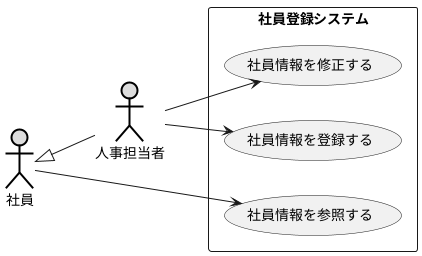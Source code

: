 @startuml 盛岡システム（株）
left to right direction
actor 人事担当者#DDDDDD;line:black;line.bold;
actor 社員#DDDDDD;line:black;line.bold;
rectangle 社員登録システム{
    usecase 社員情報を登録する
    usecase 社員情報を参照する
    usecase 社員情報を修正する
}
人事担当者 --> 社員情報を登録する
人事担当者 --> 社員情報を修正する
社員 <|-- 人事担当者
社員 --> 社員情報を参照する
@enduml